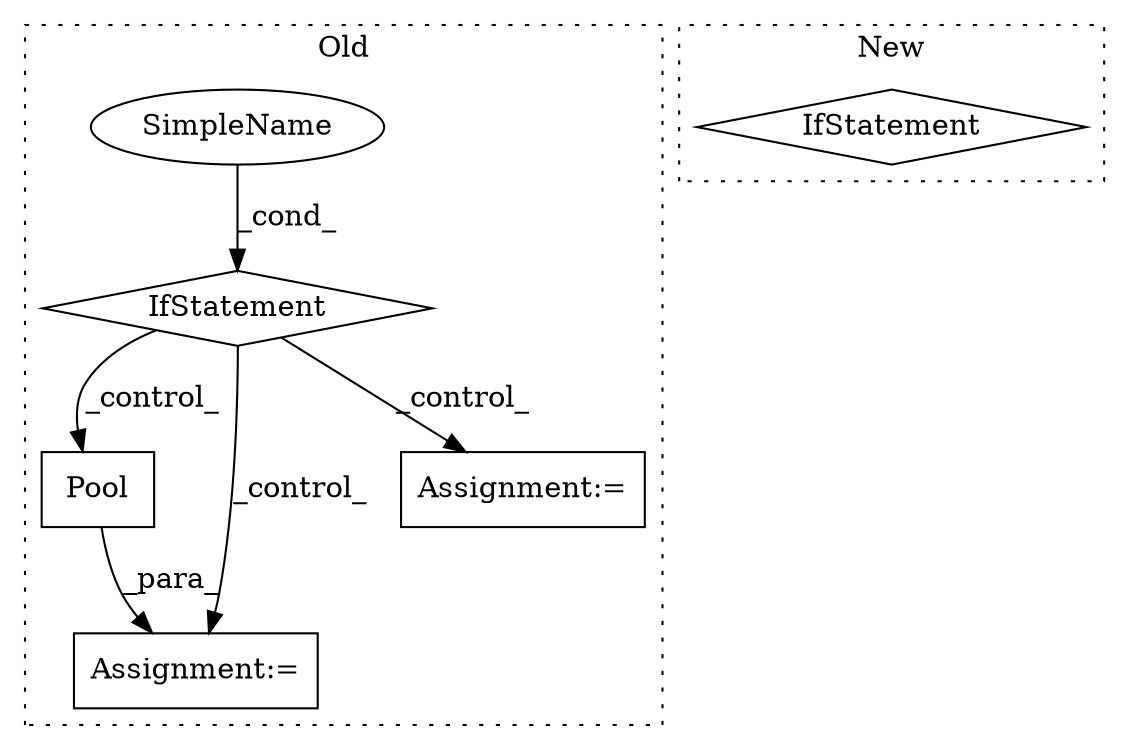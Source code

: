 digraph G {
subgraph cluster0 {
1 [label="Pool" a="32" s="19567,19583" l="5,1" shape="box"];
3 [label="Assignment:=" a="7" s="19610" l="1" shape="box"];
4 [label="IfStatement" a="25" s="19530,19550" l="4,2" shape="diamond"];
5 [label="SimpleName" a="42" s="" l="" shape="ellipse"];
6 [label="Assignment:=" a="7" s="19793" l="1" shape="box"];
label = "Old";
style="dotted";
}
subgraph cluster1 {
2 [label="IfStatement" a="25" s="18656" l="110" shape="diamond"];
label = "New";
style="dotted";
}
1 -> 3 [label="_para_"];
4 -> 3 [label="_control_"];
4 -> 1 [label="_control_"];
4 -> 6 [label="_control_"];
5 -> 4 [label="_cond_"];
}